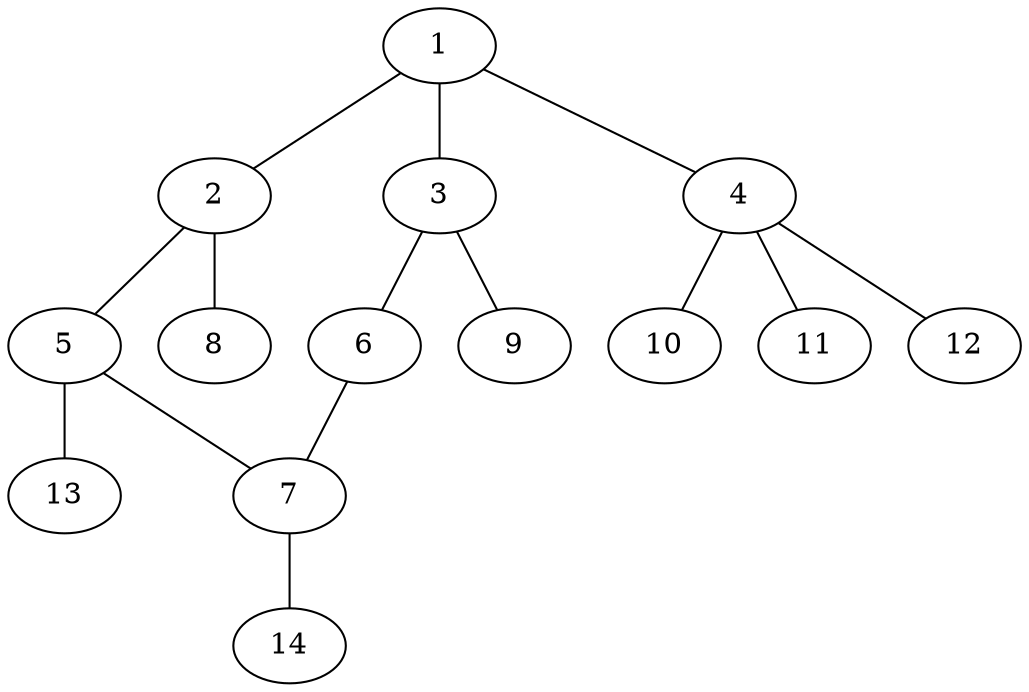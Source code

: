 graph molecule_1414 {
	1	 [chem=C];
	2	 [chem=C];
	1 -- 2	 [valence=2];
	3	 [chem=C];
	1 -- 3	 [valence=1];
	4	 [chem=C];
	1 -- 4	 [valence=1];
	5	 [chem=C];
	2 -- 5	 [valence=1];
	8	 [chem=H];
	2 -- 8	 [valence=1];
	6	 [chem=N];
	3 -- 6	 [valence=2];
	9	 [chem=H];
	3 -- 9	 [valence=1];
	10	 [chem=H];
	4 -- 10	 [valence=1];
	11	 [chem=H];
	4 -- 11	 [valence=1];
	12	 [chem=H];
	4 -- 12	 [valence=1];
	7	 [chem=C];
	5 -- 7	 [valence=2];
	13	 [chem=H];
	5 -- 13	 [valence=1];
	6 -- 7	 [valence=1];
	14	 [chem=H];
	7 -- 14	 [valence=1];
}
